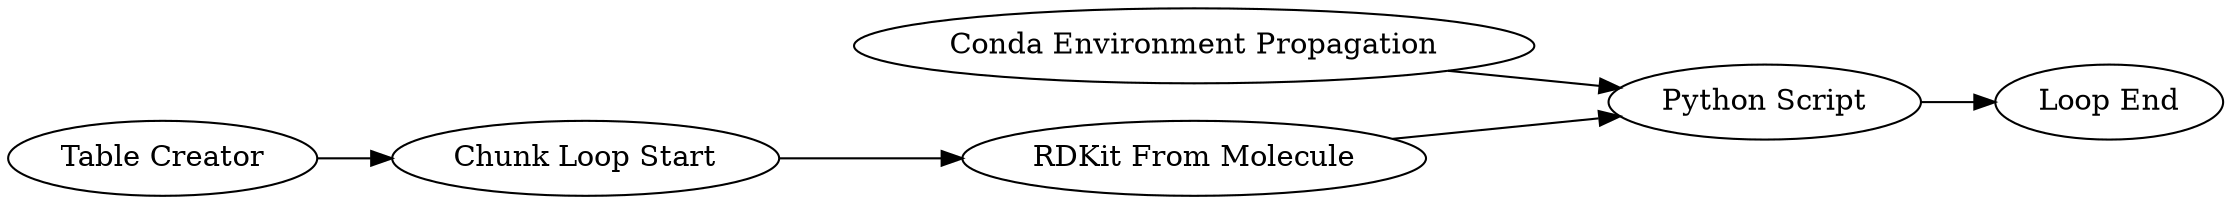digraph {
	"641913439486131473_18" [label="Chunk Loop Start"]
	"641913439486131473_19" [label="Loop End"]
	"641913439486131473_15" [label="Python Script"]
	"641913439486131473_20" [label="Conda Environment Propagation"]
	"641913439486131473_16" [label="RDKit From Molecule"]
	"641913439486131473_17" [label="Table Creator"]
	"641913439486131473_17" -> "641913439486131473_18"
	"641913439486131473_16" -> "641913439486131473_15"
	"641913439486131473_15" -> "641913439486131473_19"
	"641913439486131473_20" -> "641913439486131473_15"
	"641913439486131473_18" -> "641913439486131473_16"
	rankdir=LR
}
